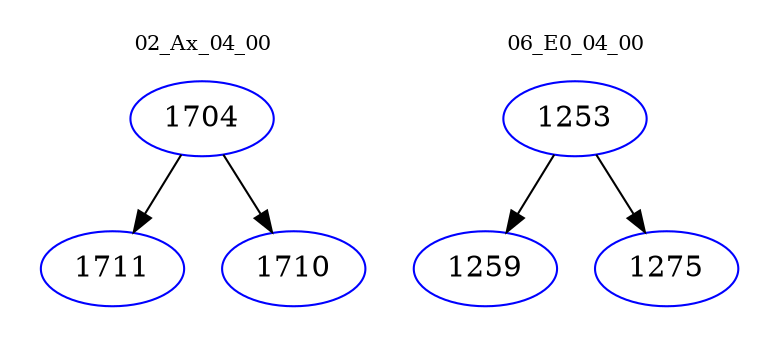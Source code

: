 digraph{
subgraph cluster_0 {
color = white
label = "02_Ax_04_00";
fontsize=10;
T0_1704 [label="1704", color="blue"]
T0_1704 -> T0_1711 [color="black"]
T0_1711 [label="1711", color="blue"]
T0_1704 -> T0_1710 [color="black"]
T0_1710 [label="1710", color="blue"]
}
subgraph cluster_1 {
color = white
label = "06_E0_04_00";
fontsize=10;
T1_1253 [label="1253", color="blue"]
T1_1253 -> T1_1259 [color="black"]
T1_1259 [label="1259", color="blue"]
T1_1253 -> T1_1275 [color="black"]
T1_1275 [label="1275", color="blue"]
}
}
